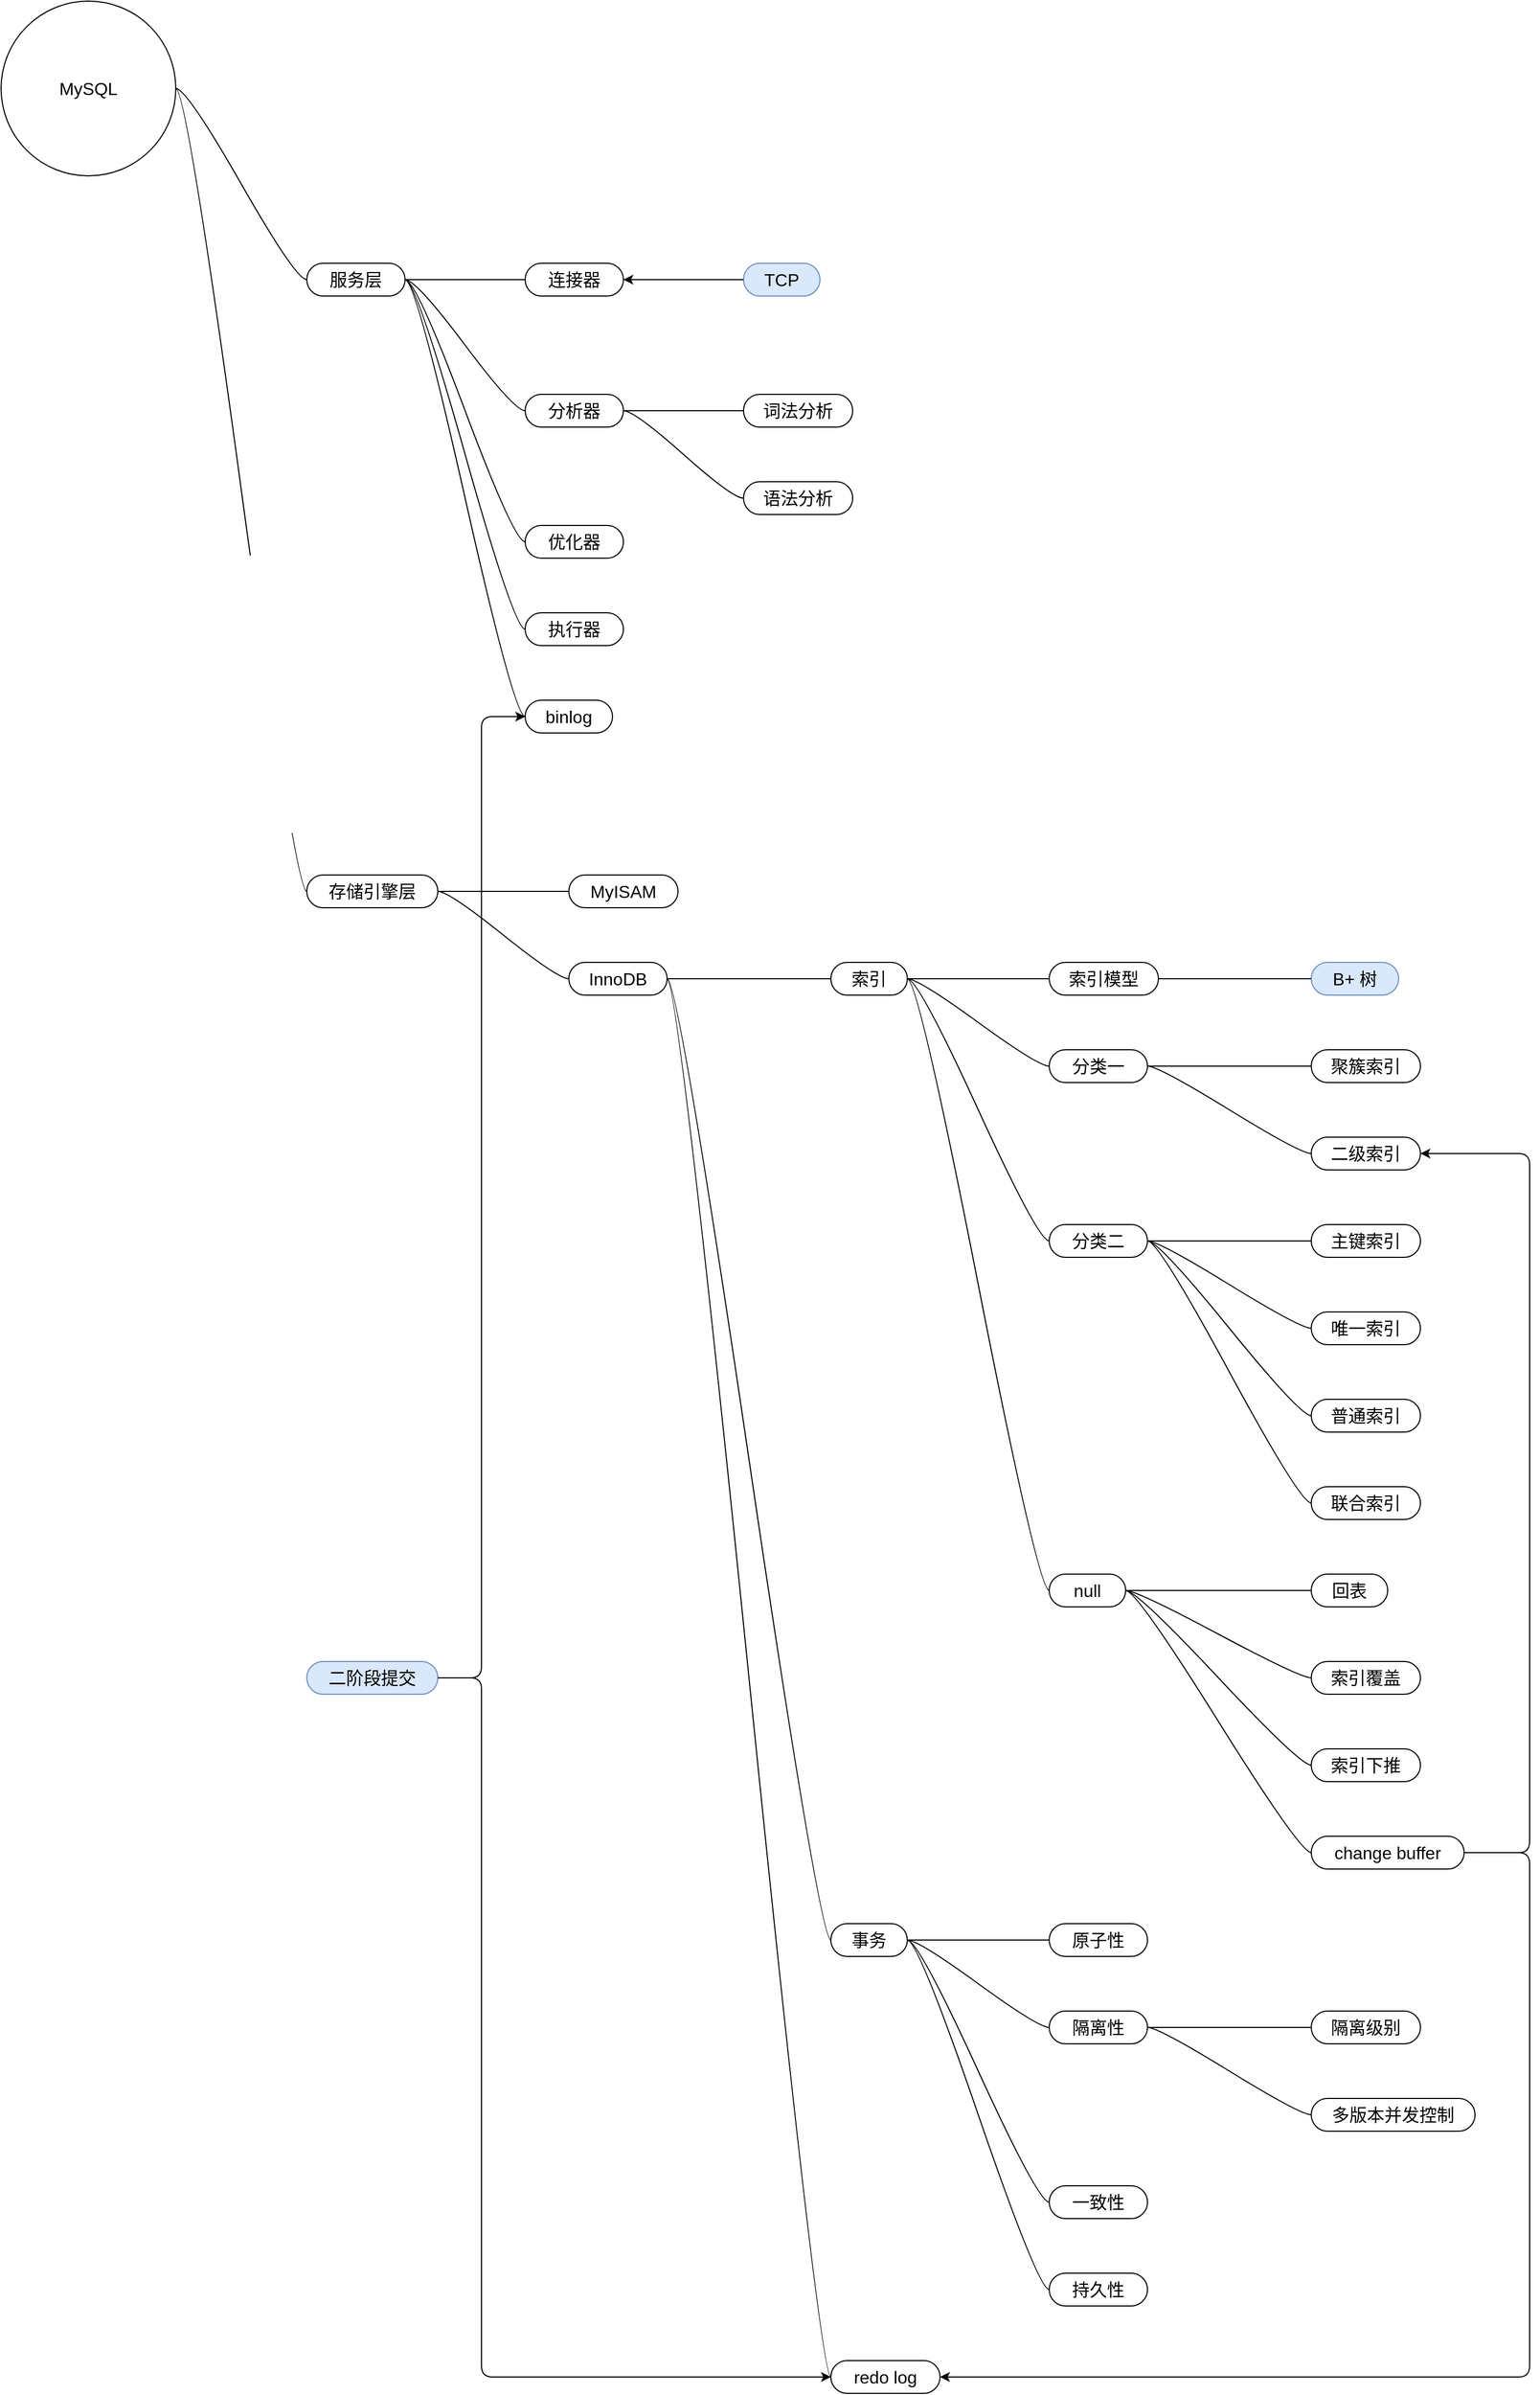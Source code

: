 <mxfile version="17.4.2" type="device"><diagram id="LXZLfDzFbttrQYP3kFu3" name="第 1 页"><mxGraphModel dx="1978" dy="1533" grid="1" gridSize="10" guides="1" tooltips="1" connect="1" arrows="0" fold="1" page="1" pageScale="1" pageWidth="827" pageHeight="1169" math="0" shadow="0"><root><mxCell id="0"/><mxCell id="1" parent="0"/><mxCell id="SudLiUgOyKWUjd6wZjEN-1" value="MySQL" style="ellipse;whiteSpace=wrap;html=1;align=center;newEdgeStyle={&quot;edgeStyle&quot;:&quot;entityRelationEdgeStyle&quot;,&quot;startArrow&quot;:&quot;none&quot;,&quot;endArrow&quot;:&quot;none&quot;,&quot;segment&quot;:10,&quot;curved&quot;:1};treeFolding=1;treeMoving=1;fontSize=16;" parent="1" vertex="1"><mxGeometry width="160" height="160" as="geometry"/></mxCell><mxCell id="SudLiUgOyKWUjd6wZjEN-4" value="服务层" style="whiteSpace=wrap;html=1;rounded=1;arcSize=50;align=center;verticalAlign=middle;strokeWidth=1;autosize=1;spacing=4;treeFolding=1;treeMoving=1;newEdgeStyle={&quot;edgeStyle&quot;:&quot;entityRelationEdgeStyle&quot;,&quot;startArrow&quot;:&quot;none&quot;,&quot;endArrow&quot;:&quot;none&quot;,&quot;segment&quot;:10,&quot;curved&quot;:1};fontSize=16;" parent="1" vertex="1"><mxGeometry x="280" y="240" width="90" height="30" as="geometry"/></mxCell><mxCell id="SudLiUgOyKWUjd6wZjEN-5" value="" style="edgeStyle=entityRelationEdgeStyle;startArrow=none;endArrow=none;segment=10;curved=1;rounded=0;fontSize=16;" parent="1" source="SudLiUgOyKWUjd6wZjEN-1" target="SudLiUgOyKWUjd6wZjEN-4" edge="1"><mxGeometry relative="1" as="geometry"><mxPoint x="190" y="-30" as="sourcePoint"/></mxGeometry></mxCell><mxCell id="SudLiUgOyKWUjd6wZjEN-7" value="存储引擎层" style="whiteSpace=wrap;html=1;rounded=1;arcSize=50;align=center;verticalAlign=middle;strokeWidth=1;autosize=1;spacing=4;treeFolding=1;treeMoving=1;newEdgeStyle={&quot;edgeStyle&quot;:&quot;entityRelationEdgeStyle&quot;,&quot;startArrow&quot;:&quot;none&quot;,&quot;endArrow&quot;:&quot;none&quot;,&quot;segment&quot;:10,&quot;curved&quot;:1};fontSize=16;" parent="1" vertex="1"><mxGeometry x="280" y="800" width="120" height="30" as="geometry"/></mxCell><mxCell id="SudLiUgOyKWUjd6wZjEN-8" value="" style="edgeStyle=entityRelationEdgeStyle;startArrow=none;endArrow=none;segment=10;curved=1;rounded=0;fontSize=16;" parent="1" source="SudLiUgOyKWUjd6wZjEN-1" target="SudLiUgOyKWUjd6wZjEN-7" edge="1"><mxGeometry relative="1" as="geometry"><mxPoint x="-50" y="80" as="sourcePoint"/></mxGeometry></mxCell><mxCell id="SudLiUgOyKWUjd6wZjEN-9" value="连接器" style="whiteSpace=wrap;html=1;rounded=1;arcSize=50;align=center;verticalAlign=middle;strokeWidth=1;autosize=1;spacing=4;treeFolding=1;treeMoving=1;newEdgeStyle={&quot;edgeStyle&quot;:&quot;entityRelationEdgeStyle&quot;,&quot;startArrow&quot;:&quot;none&quot;,&quot;endArrow&quot;:&quot;none&quot;,&quot;segment&quot;:10,&quot;curved&quot;:1};fontSize=16;" parent="1" vertex="1"><mxGeometry x="480" y="240" width="90" height="30" as="geometry"/></mxCell><mxCell id="SudLiUgOyKWUjd6wZjEN-10" value="" style="edgeStyle=entityRelationEdgeStyle;startArrow=none;endArrow=none;segment=10;curved=1;rounded=0;fontSize=16;" parent="1" source="SudLiUgOyKWUjd6wZjEN-4" target="SudLiUgOyKWUjd6wZjEN-9" edge="1"><mxGeometry relative="1" as="geometry"><mxPoint x="425" y="410" as="sourcePoint"/></mxGeometry></mxCell><mxCell id="SudLiUgOyKWUjd6wZjEN-12" value="分析器" style="whiteSpace=wrap;html=1;rounded=1;arcSize=50;align=center;verticalAlign=middle;strokeWidth=1;autosize=1;spacing=4;treeFolding=1;treeMoving=1;newEdgeStyle={&quot;edgeStyle&quot;:&quot;entityRelationEdgeStyle&quot;,&quot;startArrow&quot;:&quot;none&quot;,&quot;endArrow&quot;:&quot;none&quot;,&quot;segment&quot;:10,&quot;curved&quot;:1};fontSize=16;" parent="1" vertex="1"><mxGeometry x="480" y="360" width="90" height="30" as="geometry"/></mxCell><mxCell id="SudLiUgOyKWUjd6wZjEN-13" value="" style="edgeStyle=entityRelationEdgeStyle;startArrow=none;endArrow=none;segment=10;curved=1;rounded=0;fontSize=16;" parent="1" source="SudLiUgOyKWUjd6wZjEN-4" target="SudLiUgOyKWUjd6wZjEN-12" edge="1"><mxGeometry relative="1" as="geometry"><mxPoint x="425" y="502" as="sourcePoint"/></mxGeometry></mxCell><mxCell id="SudLiUgOyKWUjd6wZjEN-14" value="优化器" style="whiteSpace=wrap;html=1;rounded=1;arcSize=50;align=center;verticalAlign=middle;strokeWidth=1;autosize=1;spacing=4;treeFolding=1;treeMoving=1;newEdgeStyle={&quot;edgeStyle&quot;:&quot;entityRelationEdgeStyle&quot;,&quot;startArrow&quot;:&quot;none&quot;,&quot;endArrow&quot;:&quot;none&quot;,&quot;segment&quot;:10,&quot;curved&quot;:1};fontSize=16;" parent="1" vertex="1"><mxGeometry x="480" y="480" width="90" height="30" as="geometry"/></mxCell><mxCell id="SudLiUgOyKWUjd6wZjEN-15" value="" style="edgeStyle=entityRelationEdgeStyle;startArrow=none;endArrow=none;segment=10;curved=1;rounded=0;fontSize=16;" parent="1" source="SudLiUgOyKWUjd6wZjEN-4" target="SudLiUgOyKWUjd6wZjEN-14" edge="1"><mxGeometry relative="1" as="geometry"><mxPoint x="385" y="600" as="sourcePoint"/></mxGeometry></mxCell><mxCell id="SudLiUgOyKWUjd6wZjEN-16" value="执行器" style="whiteSpace=wrap;html=1;rounded=1;arcSize=50;align=center;verticalAlign=middle;strokeWidth=1;autosize=1;spacing=4;treeFolding=1;treeMoving=1;newEdgeStyle={&quot;edgeStyle&quot;:&quot;entityRelationEdgeStyle&quot;,&quot;startArrow&quot;:&quot;none&quot;,&quot;endArrow&quot;:&quot;none&quot;,&quot;segment&quot;:10,&quot;curved&quot;:1};fontSize=16;" parent="1" vertex="1"><mxGeometry x="480" y="560" width="90" height="30" as="geometry"/></mxCell><mxCell id="SudLiUgOyKWUjd6wZjEN-17" value="" style="edgeStyle=entityRelationEdgeStyle;startArrow=none;endArrow=none;segment=10;curved=1;rounded=0;fontSize=16;" parent="1" source="SudLiUgOyKWUjd6wZjEN-4" target="SudLiUgOyKWUjd6wZjEN-16" edge="1"><mxGeometry relative="1" as="geometry"><mxPoint x="385" y="690" as="sourcePoint"/></mxGeometry></mxCell><mxCell id="SudLiUgOyKWUjd6wZjEN-20" value="InnoDB" style="whiteSpace=wrap;html=1;rounded=1;arcSize=50;align=center;verticalAlign=middle;strokeWidth=1;autosize=1;spacing=4;treeFolding=1;treeMoving=1;newEdgeStyle={&quot;edgeStyle&quot;:&quot;entityRelationEdgeStyle&quot;,&quot;startArrow&quot;:&quot;none&quot;,&quot;endArrow&quot;:&quot;none&quot;,&quot;segment&quot;:10,&quot;curved&quot;:1};fontSize=16;" parent="1" vertex="1"><mxGeometry x="520" y="880" width="90" height="30" as="geometry"/></mxCell><mxCell id="SudLiUgOyKWUjd6wZjEN-21" value="" style="edgeStyle=entityRelationEdgeStyle;startArrow=none;endArrow=none;segment=10;curved=1;rounded=0;fontSize=16;" parent="1" source="SudLiUgOyKWUjd6wZjEN-7" target="SudLiUgOyKWUjd6wZjEN-20" edge="1"><mxGeometry relative="1" as="geometry"><mxPoint x="-1650" y="1050" as="sourcePoint"/></mxGeometry></mxCell><mxCell id="SudLiUgOyKWUjd6wZjEN-22" value="binlog" style="whiteSpace=wrap;html=1;rounded=1;arcSize=50;align=center;verticalAlign=middle;strokeWidth=1;autosize=1;spacing=4;treeFolding=1;treeMoving=1;newEdgeStyle={&quot;edgeStyle&quot;:&quot;entityRelationEdgeStyle&quot;,&quot;startArrow&quot;:&quot;none&quot;,&quot;endArrow&quot;:&quot;none&quot;,&quot;segment&quot;:10,&quot;curved&quot;:1};fontSize=16;" parent="1" vertex="1"><mxGeometry x="480" y="640" width="80" height="30" as="geometry"/></mxCell><mxCell id="SudLiUgOyKWUjd6wZjEN-23" value="" style="edgeStyle=entityRelationEdgeStyle;startArrow=none;endArrow=none;segment=10;curved=1;rounded=0;fontSize=16;" parent="1" source="SudLiUgOyKWUjd6wZjEN-4" target="SudLiUgOyKWUjd6wZjEN-22" edge="1"><mxGeometry relative="1" as="geometry"><mxPoint x="420" y="840" as="sourcePoint"/></mxGeometry></mxCell><mxCell id="SudLiUgOyKWUjd6wZjEN-24" value="redo log" style="whiteSpace=wrap;html=1;rounded=1;arcSize=50;align=center;verticalAlign=middle;strokeWidth=1;autosize=1;spacing=4;treeFolding=1;treeMoving=1;newEdgeStyle={&quot;edgeStyle&quot;:&quot;entityRelationEdgeStyle&quot;,&quot;startArrow&quot;:&quot;none&quot;,&quot;endArrow&quot;:&quot;none&quot;,&quot;segment&quot;:10,&quot;curved&quot;:1};fontSize=16;" parent="1" vertex="1"><mxGeometry x="760" y="2160" width="100" height="30" as="geometry"/></mxCell><mxCell id="SudLiUgOyKWUjd6wZjEN-25" value="" style="startArrow=none;endArrow=none;segment=10;fontSize=16;edgeStyle=entityRelationEdgeStyle;curved=1;" parent="1" source="SudLiUgOyKWUjd6wZjEN-20" target="SudLiUgOyKWUjd6wZjEN-24" edge="1"><mxGeometry relative="1" as="geometry"><mxPoint x="1380" y="1420" as="sourcePoint"/></mxGeometry></mxCell><mxCell id="SudLiUgOyKWUjd6wZjEN-26" value="二阶段提交" style="whiteSpace=wrap;html=1;rounded=1;arcSize=50;align=center;verticalAlign=middle;strokeWidth=1;autosize=1;spacing=4;treeFolding=1;treeMoving=1;newEdgeStyle={&quot;edgeStyle&quot;:&quot;entityRelationEdgeStyle&quot;,&quot;startArrow&quot;:&quot;none&quot;,&quot;endArrow&quot;:&quot;none&quot;,&quot;segment&quot;:10,&quot;curved&quot;:1};fontSize=16;fillColor=#dae8fc;strokeColor=#6c8ebf;" parent="1" vertex="1"><mxGeometry x="280" y="1520" width="120" height="30" as="geometry"/></mxCell><mxCell id="SudLiUgOyKWUjd6wZjEN-28" value="" style="endArrow=classic;startArrow=none;html=1;fontSize=16;edgeStyle=elbowEdgeStyle;startFill=0;" parent="1" source="SudLiUgOyKWUjd6wZjEN-26" target="SudLiUgOyKWUjd6wZjEN-24" edge="1"><mxGeometry width="50" height="50" relative="1" as="geometry"><mxPoint x="1430" y="2730" as="sourcePoint"/><mxPoint x="1480" y="2680" as="targetPoint"/><Array as="points"><mxPoint x="440" y="1810"/></Array></mxGeometry></mxCell><mxCell id="SudLiUgOyKWUjd6wZjEN-29" value="" style="endArrow=classic;startArrow=none;html=1;fontSize=16;edgeStyle=elbowEdgeStyle;startFill=0;" parent="1" source="SudLiUgOyKWUjd6wZjEN-26" target="SudLiUgOyKWUjd6wZjEN-22" edge="1"><mxGeometry width="50" height="50" relative="1" as="geometry"><mxPoint x="-110" y="500" as="sourcePoint"/><mxPoint x="-60" y="450" as="targetPoint"/><Array as="points"><mxPoint x="440" y="1070"/></Array></mxGeometry></mxCell><mxCell id="SudLiUgOyKWUjd6wZjEN-32" value="MyISAM" style="whiteSpace=wrap;html=1;rounded=1;arcSize=50;align=center;verticalAlign=middle;strokeWidth=1;autosize=1;spacing=4;treeFolding=1;treeMoving=1;newEdgeStyle={&quot;edgeStyle&quot;:&quot;entityRelationEdgeStyle&quot;,&quot;startArrow&quot;:&quot;none&quot;,&quot;endArrow&quot;:&quot;none&quot;,&quot;segment&quot;:10,&quot;curved&quot;:1};fontSize=16;" parent="1" vertex="1"><mxGeometry x="520" y="800" width="100" height="30" as="geometry"/></mxCell><mxCell id="SudLiUgOyKWUjd6wZjEN-33" value="" style="edgeStyle=entityRelationEdgeStyle;startArrow=none;endArrow=none;segment=10;curved=1;rounded=0;fontSize=16;" parent="1" source="SudLiUgOyKWUjd6wZjEN-7" target="SudLiUgOyKWUjd6wZjEN-32" edge="1"><mxGeometry relative="1" as="geometry"><mxPoint x="-1680" y="880" as="sourcePoint"/></mxGeometry></mxCell><mxCell id="SudLiUgOyKWUjd6wZjEN-34" value="事务" style="whiteSpace=wrap;html=1;rounded=1;arcSize=50;align=center;verticalAlign=middle;strokeWidth=1;autosize=1;spacing=4;treeFolding=1;treeMoving=1;newEdgeStyle={&quot;edgeStyle&quot;:&quot;entityRelationEdgeStyle&quot;,&quot;startArrow&quot;:&quot;none&quot;,&quot;endArrow&quot;:&quot;none&quot;,&quot;segment&quot;:10,&quot;curved&quot;:1};fontSize=16;" parent="1" vertex="1"><mxGeometry x="760" y="1760" width="70" height="30" as="geometry"/></mxCell><mxCell id="SudLiUgOyKWUjd6wZjEN-35" value="" style="startArrow=none;endArrow=none;segment=10;fontSize=16;edgeStyle=entityRelationEdgeStyle;curved=1;" parent="1" source="SudLiUgOyKWUjd6wZjEN-20" target="SudLiUgOyKWUjd6wZjEN-34" edge="1"><mxGeometry relative="1" as="geometry"><mxPoint x="1050" y="943" as="sourcePoint"/></mxGeometry></mxCell><mxCell id="o5_mMbNsUJs5Zx8jXTR9-1" value="原子性" style="whiteSpace=wrap;html=1;rounded=1;arcSize=50;align=center;verticalAlign=middle;strokeWidth=1;autosize=1;spacing=4;treeFolding=1;treeMoving=1;newEdgeStyle={&quot;edgeStyle&quot;:&quot;entityRelationEdgeStyle&quot;,&quot;startArrow&quot;:&quot;none&quot;,&quot;endArrow&quot;:&quot;none&quot;,&quot;segment&quot;:10,&quot;curved&quot;:1};fontSize=16;" parent="1" vertex="1"><mxGeometry x="960" y="1760" width="90" height="30" as="geometry"/></mxCell><mxCell id="o5_mMbNsUJs5Zx8jXTR9-2" value="" style="edgeStyle=entityRelationEdgeStyle;startArrow=none;endArrow=none;segment=10;curved=1;rounded=0;fontSize=16;" parent="1" source="SudLiUgOyKWUjd6wZjEN-34" target="o5_mMbNsUJs5Zx8jXTR9-1" edge="1"><mxGeometry relative="1" as="geometry"><mxPoint x="675" y="2010" as="sourcePoint"/></mxGeometry></mxCell><mxCell id="o5_mMbNsUJs5Zx8jXTR9-3" value="隔离性" style="whiteSpace=wrap;html=1;rounded=1;arcSize=50;align=center;verticalAlign=middle;strokeWidth=1;autosize=1;spacing=4;treeFolding=1;treeMoving=1;newEdgeStyle={&quot;edgeStyle&quot;:&quot;entityRelationEdgeStyle&quot;,&quot;startArrow&quot;:&quot;none&quot;,&quot;endArrow&quot;:&quot;none&quot;,&quot;segment&quot;:10,&quot;curved&quot;:1};fontSize=16;" parent="1" vertex="1"><mxGeometry x="960" y="1840" width="90" height="30" as="geometry"/></mxCell><mxCell id="o5_mMbNsUJs5Zx8jXTR9-4" value="" style="edgeStyle=entityRelationEdgeStyle;startArrow=none;endArrow=none;segment=10;curved=1;rounded=0;fontSize=16;" parent="1" source="SudLiUgOyKWUjd6wZjEN-34" target="o5_mMbNsUJs5Zx8jXTR9-3" edge="1"><mxGeometry relative="1" as="geometry"><mxPoint x="595" y="1810" as="sourcePoint"/></mxGeometry></mxCell><mxCell id="o5_mMbNsUJs5Zx8jXTR9-5" value="一致性" style="whiteSpace=wrap;html=1;rounded=1;arcSize=50;align=center;verticalAlign=middle;strokeWidth=1;autosize=1;spacing=4;treeFolding=1;treeMoving=1;newEdgeStyle={&quot;edgeStyle&quot;:&quot;entityRelationEdgeStyle&quot;,&quot;startArrow&quot;:&quot;none&quot;,&quot;endArrow&quot;:&quot;none&quot;,&quot;segment&quot;:10,&quot;curved&quot;:1};fontSize=16;" parent="1" vertex="1"><mxGeometry x="960" y="2000" width="90" height="30" as="geometry"/></mxCell><mxCell id="o5_mMbNsUJs5Zx8jXTR9-6" value="" style="edgeStyle=entityRelationEdgeStyle;startArrow=none;endArrow=none;segment=10;curved=1;rounded=0;fontSize=16;" parent="1" source="SudLiUgOyKWUjd6wZjEN-34" target="o5_mMbNsUJs5Zx8jXTR9-5" edge="1"><mxGeometry relative="1" as="geometry"><mxPoint x="415" y="1960" as="sourcePoint"/></mxGeometry></mxCell><mxCell id="o5_mMbNsUJs5Zx8jXTR9-7" value="持久性" style="whiteSpace=wrap;html=1;rounded=1;arcSize=50;align=center;verticalAlign=middle;strokeWidth=1;autosize=1;spacing=4;treeFolding=1;treeMoving=1;newEdgeStyle={&quot;edgeStyle&quot;:&quot;entityRelationEdgeStyle&quot;,&quot;startArrow&quot;:&quot;none&quot;,&quot;endArrow&quot;:&quot;none&quot;,&quot;segment&quot;:10,&quot;curved&quot;:1};fontSize=16;" parent="1" vertex="1"><mxGeometry x="960" y="2080" width="90" height="30" as="geometry"/></mxCell><mxCell id="o5_mMbNsUJs5Zx8jXTR9-8" value="" style="edgeStyle=entityRelationEdgeStyle;startArrow=none;endArrow=none;segment=10;curved=1;rounded=0;fontSize=16;" parent="1" source="SudLiUgOyKWUjd6wZjEN-34" target="o5_mMbNsUJs5Zx8jXTR9-7" edge="1"><mxGeometry relative="1" as="geometry"><mxPoint x="415" y="1820" as="sourcePoint"/></mxGeometry></mxCell><mxCell id="o5_mMbNsUJs5Zx8jXTR9-9" value="隔离级别" style="whiteSpace=wrap;html=1;rounded=1;arcSize=50;align=center;verticalAlign=middle;strokeWidth=1;autosize=1;spacing=4;treeFolding=1;treeMoving=1;newEdgeStyle={&quot;edgeStyle&quot;:&quot;entityRelationEdgeStyle&quot;,&quot;startArrow&quot;:&quot;none&quot;,&quot;endArrow&quot;:&quot;none&quot;,&quot;segment&quot;:10,&quot;curved&quot;:1};fontSize=16;" parent="1" vertex="1"><mxGeometry x="1200" y="1840" width="100" height="30" as="geometry"/></mxCell><mxCell id="o5_mMbNsUJs5Zx8jXTR9-10" value="" style="edgeStyle=entityRelationEdgeStyle;startArrow=none;endArrow=none;segment=10;curved=1;rounded=0;fontSize=16;" parent="1" source="o5_mMbNsUJs5Zx8jXTR9-3" target="o5_mMbNsUJs5Zx8jXTR9-9" edge="1"><mxGeometry relative="1" as="geometry"><mxPoint x="1975" y="1840" as="sourcePoint"/></mxGeometry></mxCell><mxCell id="o5_mMbNsUJs5Zx8jXTR9-11" value="多版本并发控制" style="whiteSpace=wrap;html=1;rounded=1;arcSize=50;align=center;verticalAlign=middle;strokeWidth=1;autosize=1;spacing=4;treeFolding=1;treeMoving=1;newEdgeStyle={&quot;edgeStyle&quot;:&quot;entityRelationEdgeStyle&quot;,&quot;startArrow&quot;:&quot;none&quot;,&quot;endArrow&quot;:&quot;none&quot;,&quot;segment&quot;:10,&quot;curved&quot;:1};fontSize=16;" parent="1" vertex="1"><mxGeometry x="1200" y="1920" width="150" height="30" as="geometry"/></mxCell><mxCell id="o5_mMbNsUJs5Zx8jXTR9-12" value="" style="edgeStyle=entityRelationEdgeStyle;startArrow=none;endArrow=none;segment=10;curved=1;rounded=0;fontSize=16;" parent="1" source="o5_mMbNsUJs5Zx8jXTR9-3" target="o5_mMbNsUJs5Zx8jXTR9-11" edge="1"><mxGeometry relative="1" as="geometry"><mxPoint x="1965" y="1930" as="sourcePoint"/></mxGeometry></mxCell><mxCell id="o5_mMbNsUJs5Zx8jXTR9-16" value="索引" style="whiteSpace=wrap;html=1;rounded=1;arcSize=50;align=center;verticalAlign=middle;strokeWidth=1;autosize=1;spacing=4;treeFolding=1;treeMoving=1;newEdgeStyle={&quot;edgeStyle&quot;:&quot;entityRelationEdgeStyle&quot;,&quot;startArrow&quot;:&quot;none&quot;,&quot;endArrow&quot;:&quot;none&quot;,&quot;segment&quot;:10,&quot;curved&quot;:1};fontSize=16;" parent="1" vertex="1"><mxGeometry x="760" y="880" width="70" height="30" as="geometry"/></mxCell><mxCell id="o5_mMbNsUJs5Zx8jXTR9-17" value="" style="edgeStyle=entityRelationEdgeStyle;startArrow=none;endArrow=none;segment=10;curved=1;rounded=0;fontSize=16;" parent="1" source="SudLiUgOyKWUjd6wZjEN-20" target="o5_mMbNsUJs5Zx8jXTR9-16" edge="1"><mxGeometry relative="1" as="geometry"><mxPoint x="1590" y="910" as="sourcePoint"/></mxGeometry></mxCell><mxCell id="o5_mMbNsUJs5Zx8jXTR9-18" value="聚簇索引" style="whiteSpace=wrap;html=1;rounded=1;arcSize=50;align=center;verticalAlign=middle;strokeWidth=1;autosize=1;spacing=4;treeFolding=1;treeMoving=1;newEdgeStyle={&quot;edgeStyle&quot;:&quot;entityRelationEdgeStyle&quot;,&quot;startArrow&quot;:&quot;none&quot;,&quot;endArrow&quot;:&quot;none&quot;,&quot;segment&quot;:10,&quot;curved&quot;:1};fontSize=16;" parent="1" vertex="1"><mxGeometry x="1200" y="960" width="100" height="30" as="geometry"/></mxCell><mxCell id="o5_mMbNsUJs5Zx8jXTR9-19" value="" style="edgeStyle=entityRelationEdgeStyle;startArrow=none;endArrow=none;segment=10;curved=1;rounded=0;fontSize=16;" parent="1" source="o5_mMbNsUJs5Zx8jXTR9-26" target="o5_mMbNsUJs5Zx8jXTR9-18" edge="1"><mxGeometry relative="1" as="geometry"><mxPoint x="1949" y="1072" as="sourcePoint"/></mxGeometry></mxCell><mxCell id="o5_mMbNsUJs5Zx8jXTR9-21" value="" style="edgeStyle=entityRelationEdgeStyle;startArrow=none;endArrow=none;segment=10;curved=1;rounded=0;fontSize=16;" parent="1" source="o5_mMbNsUJs5Zx8jXTR9-26" target="o5_mMbNsUJs5Zx8jXTR9-20" edge="1"><mxGeometry relative="1" as="geometry"><mxPoint x="1969" y="1162" as="sourcePoint"/></mxGeometry></mxCell><mxCell id="o5_mMbNsUJs5Zx8jXTR9-22" value="联合索引" style="whiteSpace=wrap;html=1;rounded=1;arcSize=50;align=center;verticalAlign=middle;strokeWidth=1;autosize=1;spacing=4;treeFolding=1;treeMoving=1;newEdgeStyle={&quot;edgeStyle&quot;:&quot;entityRelationEdgeStyle&quot;,&quot;startArrow&quot;:&quot;none&quot;,&quot;endArrow&quot;:&quot;none&quot;,&quot;segment&quot;:10,&quot;curved&quot;:1};fontSize=16;" parent="1" vertex="1"><mxGeometry x="1200" y="1360" width="100" height="30" as="geometry"/></mxCell><mxCell id="o5_mMbNsUJs5Zx8jXTR9-23" value="" style="edgeStyle=entityRelationEdgeStyle;startArrow=none;endArrow=none;segment=10;curved=1;rounded=0;fontSize=16;" parent="1" source="o5_mMbNsUJs5Zx8jXTR9-28" target="o5_mMbNsUJs5Zx8jXTR9-22" edge="1"><mxGeometry relative="1" as="geometry"><mxPoint x="2073" y="1142" as="sourcePoint"/></mxGeometry></mxCell><mxCell id="o5_mMbNsUJs5Zx8jXTR9-24" value="B+ 树" style="whiteSpace=wrap;html=1;rounded=1;arcSize=50;align=center;verticalAlign=middle;strokeWidth=1;autosize=1;spacing=4;treeFolding=1;treeMoving=1;newEdgeStyle={&quot;edgeStyle&quot;:&quot;entityRelationEdgeStyle&quot;,&quot;startArrow&quot;:&quot;none&quot;,&quot;endArrow&quot;:&quot;none&quot;,&quot;segment&quot;:10,&quot;curved&quot;:1};fontSize=16;fillColor=#dae8fc;strokeColor=#6c8ebf;" parent="1" vertex="1"><mxGeometry x="1200" y="880" width="80" height="30" as="geometry"/></mxCell><mxCell id="o5_mMbNsUJs5Zx8jXTR9-25" value="" style="edgeStyle=entityRelationEdgeStyle;startArrow=none;endArrow=none;segment=10;curved=1;rounded=0;fontSize=16;" parent="1" source="7SV4RgTtXbRfUfXOYBVW-13" target="o5_mMbNsUJs5Zx8jXTR9-24" edge="1"><mxGeometry relative="1" as="geometry"><mxPoint x="2709" y="1222" as="sourcePoint"/></mxGeometry></mxCell><mxCell id="o5_mMbNsUJs5Zx8jXTR9-26" value="分类一" style="whiteSpace=wrap;html=1;rounded=1;arcSize=50;align=center;verticalAlign=middle;strokeWidth=1;autosize=1;spacing=4;treeFolding=1;treeMoving=1;newEdgeStyle={&quot;edgeStyle&quot;:&quot;entityRelationEdgeStyle&quot;,&quot;startArrow&quot;:&quot;none&quot;,&quot;endArrow&quot;:&quot;none&quot;,&quot;segment&quot;:10,&quot;curved&quot;:1};fontSize=16;" parent="1" vertex="1"><mxGeometry x="960" y="960" width="90" height="30" as="geometry"/></mxCell><mxCell id="o5_mMbNsUJs5Zx8jXTR9-27" value="" style="edgeStyle=entityRelationEdgeStyle;startArrow=none;endArrow=none;segment=10;curved=1;rounded=0;fontSize=16;" parent="1" source="o5_mMbNsUJs5Zx8jXTR9-16" target="o5_mMbNsUJs5Zx8jXTR9-26" edge="1"><mxGeometry relative="1" as="geometry"><mxPoint x="795" y="990" as="sourcePoint"/></mxGeometry></mxCell><mxCell id="o5_mMbNsUJs5Zx8jXTR9-28" value="分类二" style="whiteSpace=wrap;html=1;rounded=1;arcSize=50;align=center;verticalAlign=middle;strokeWidth=1;autosize=1;spacing=4;treeFolding=1;treeMoving=1;newEdgeStyle={&quot;edgeStyle&quot;:&quot;entityRelationEdgeStyle&quot;,&quot;startArrow&quot;:&quot;none&quot;,&quot;endArrow&quot;:&quot;none&quot;,&quot;segment&quot;:10,&quot;curved&quot;:1};fontSize=16;" parent="1" vertex="1"><mxGeometry x="960" y="1120" width="90" height="30" as="geometry"/></mxCell><mxCell id="o5_mMbNsUJs5Zx8jXTR9-30" value="主键索引" style="whiteSpace=wrap;html=1;rounded=1;arcSize=50;align=center;verticalAlign=middle;strokeWidth=1;autosize=1;spacing=4;treeFolding=1;treeMoving=1;newEdgeStyle={&quot;edgeStyle&quot;:&quot;entityRelationEdgeStyle&quot;,&quot;startArrow&quot;:&quot;none&quot;,&quot;endArrow&quot;:&quot;none&quot;,&quot;segment&quot;:10,&quot;curved&quot;:1};fontSize=16;" parent="1" vertex="1"><mxGeometry x="1200" y="1120" width="100" height="30" as="geometry"/></mxCell><mxCell id="o5_mMbNsUJs5Zx8jXTR9-31" value="" style="edgeStyle=entityRelationEdgeStyle;startArrow=none;endArrow=none;segment=10;curved=1;rounded=0;fontSize=16;" parent="1" source="o5_mMbNsUJs5Zx8jXTR9-28" target="o5_mMbNsUJs5Zx8jXTR9-30" edge="1"><mxGeometry relative="1" as="geometry"><mxPoint x="2403" y="1030" as="sourcePoint"/></mxGeometry></mxCell><mxCell id="o5_mMbNsUJs5Zx8jXTR9-32" value="唯一索引" style="whiteSpace=wrap;html=1;rounded=1;arcSize=50;align=center;verticalAlign=middle;strokeWidth=1;autosize=1;spacing=4;treeFolding=1;treeMoving=1;newEdgeStyle={&quot;edgeStyle&quot;:&quot;entityRelationEdgeStyle&quot;,&quot;startArrow&quot;:&quot;none&quot;,&quot;endArrow&quot;:&quot;none&quot;,&quot;segment&quot;:10,&quot;curved&quot;:1};fontSize=16;" parent="1" vertex="1"><mxGeometry x="1200" y="1200" width="100" height="30" as="geometry"/></mxCell><mxCell id="o5_mMbNsUJs5Zx8jXTR9-33" value="" style="edgeStyle=entityRelationEdgeStyle;startArrow=none;endArrow=none;segment=10;curved=1;rounded=0;fontSize=16;" parent="1" source="o5_mMbNsUJs5Zx8jXTR9-28" target="o5_mMbNsUJs5Zx8jXTR9-32" edge="1"><mxGeometry relative="1" as="geometry"><mxPoint x="2413" y="1060" as="sourcePoint"/></mxGeometry></mxCell><mxCell id="o5_mMbNsUJs5Zx8jXTR9-34" value="普通索引" style="whiteSpace=wrap;html=1;rounded=1;arcSize=50;align=center;verticalAlign=middle;strokeWidth=1;autosize=1;spacing=4;treeFolding=1;treeMoving=1;newEdgeStyle={&quot;edgeStyle&quot;:&quot;entityRelationEdgeStyle&quot;,&quot;startArrow&quot;:&quot;none&quot;,&quot;endArrow&quot;:&quot;none&quot;,&quot;segment&quot;:10,&quot;curved&quot;:1};fontSize=16;" parent="1" vertex="1"><mxGeometry x="1200" y="1280" width="100" height="30" as="geometry"/></mxCell><mxCell id="o5_mMbNsUJs5Zx8jXTR9-35" value="" style="edgeStyle=entityRelationEdgeStyle;startArrow=none;endArrow=none;segment=10;curved=1;rounded=0;fontSize=16;" parent="1" source="o5_mMbNsUJs5Zx8jXTR9-28" target="o5_mMbNsUJs5Zx8jXTR9-34" edge="1"><mxGeometry relative="1" as="geometry"><mxPoint x="2353" y="1180" as="sourcePoint"/></mxGeometry></mxCell><mxCell id="o5_mMbNsUJs5Zx8jXTR9-45" value="词法分析" style="whiteSpace=wrap;html=1;rounded=1;arcSize=50;align=center;verticalAlign=middle;strokeWidth=1;autosize=1;spacing=4;treeFolding=1;treeMoving=1;newEdgeStyle={&quot;edgeStyle&quot;:&quot;entityRelationEdgeStyle&quot;,&quot;startArrow&quot;:&quot;none&quot;,&quot;endArrow&quot;:&quot;none&quot;,&quot;segment&quot;:10,&quot;curved&quot;:1};fontSize=16;" parent="1" vertex="1"><mxGeometry x="680" y="360" width="100" height="30" as="geometry"/></mxCell><mxCell id="o5_mMbNsUJs5Zx8jXTR9-46" value="" style="edgeStyle=entityRelationEdgeStyle;startArrow=none;endArrow=none;segment=10;curved=1;rounded=0;fontSize=16;" parent="1" source="SudLiUgOyKWUjd6wZjEN-12" target="o5_mMbNsUJs5Zx8jXTR9-45" edge="1"><mxGeometry relative="1" as="geometry"><mxPoint x="530" y="360" as="sourcePoint"/></mxGeometry></mxCell><mxCell id="o5_mMbNsUJs5Zx8jXTR9-47" value="语法分析" style="whiteSpace=wrap;html=1;rounded=1;arcSize=50;align=center;verticalAlign=middle;strokeWidth=1;autosize=1;spacing=4;treeFolding=1;treeMoving=1;newEdgeStyle={&quot;edgeStyle&quot;:&quot;entityRelationEdgeStyle&quot;,&quot;startArrow&quot;:&quot;none&quot;,&quot;endArrow&quot;:&quot;none&quot;,&quot;segment&quot;:10,&quot;curved&quot;:1};fontSize=16;" parent="1" vertex="1"><mxGeometry x="680" y="440" width="100" height="30" as="geometry"/></mxCell><mxCell id="o5_mMbNsUJs5Zx8jXTR9-48" value="" style="edgeStyle=entityRelationEdgeStyle;startArrow=none;endArrow=none;segment=10;curved=1;rounded=0;fontSize=16;" parent="1" source="SudLiUgOyKWUjd6wZjEN-12" target="o5_mMbNsUJs5Zx8jXTR9-47" edge="1"><mxGeometry relative="1" as="geometry"><mxPoint x="540" y="450" as="sourcePoint"/></mxGeometry></mxCell><mxCell id="o5_mMbNsUJs5Zx8jXTR9-50" value="TCP" style="whiteSpace=wrap;html=1;rounded=1;arcSize=50;align=center;verticalAlign=middle;strokeWidth=1;autosize=1;spacing=4;treeFolding=1;treeMoving=1;newEdgeStyle={&quot;edgeStyle&quot;:&quot;entityRelationEdgeStyle&quot;,&quot;startArrow&quot;:&quot;none&quot;,&quot;endArrow&quot;:&quot;none&quot;,&quot;segment&quot;:10,&quot;curved&quot;:1};fontSize=16;fillColor=#dae8fc;strokeColor=#6c8ebf;" parent="1" vertex="1"><mxGeometry x="680" y="240" width="70" height="30" as="geometry"/></mxCell><mxCell id="2H-uH8bbvfIEPFQymBe3-1" value="change buffer" style="whiteSpace=wrap;html=1;rounded=1;arcSize=50;align=center;verticalAlign=middle;strokeWidth=1;autosize=1;spacing=4;treeFolding=1;treeMoving=1;newEdgeStyle={&quot;edgeStyle&quot;:&quot;entityRelationEdgeStyle&quot;,&quot;startArrow&quot;:&quot;none&quot;,&quot;endArrow&quot;:&quot;none&quot;,&quot;segment&quot;:10,&quot;curved&quot;:1};fontSize=16;" parent="1" vertex="1"><mxGeometry x="1200" y="1680" width="140" height="30" as="geometry"/></mxCell><mxCell id="2H-uH8bbvfIEPFQymBe3-2" value="" style="edgeStyle=entityRelationEdgeStyle;startArrow=none;endArrow=none;segment=10;curved=1;rounded=0;fontSize=16;" parent="1" source="7SV4RgTtXbRfUfXOYBVW-11" target="2H-uH8bbvfIEPFQymBe3-1" edge="1"><mxGeometry relative="1" as="geometry"><mxPoint x="1790" y="940" as="sourcePoint"/></mxGeometry></mxCell><mxCell id="2H-uH8bbvfIEPFQymBe3-5" value="回表" style="whiteSpace=wrap;html=1;rounded=1;arcSize=50;align=center;verticalAlign=middle;strokeWidth=1;autosize=1;spacing=4;treeFolding=1;treeMoving=1;newEdgeStyle={&quot;edgeStyle&quot;:&quot;entityRelationEdgeStyle&quot;,&quot;startArrow&quot;:&quot;none&quot;,&quot;endArrow&quot;:&quot;none&quot;,&quot;segment&quot;:10,&quot;curved&quot;:1};fontSize=16;" parent="1" vertex="1"><mxGeometry x="1200" y="1440" width="70" height="30" as="geometry"/></mxCell><mxCell id="2H-uH8bbvfIEPFQymBe3-7" value="索引覆盖" style="whiteSpace=wrap;html=1;rounded=1;arcSize=50;align=center;verticalAlign=middle;strokeWidth=1;autosize=1;spacing=4;treeFolding=1;treeMoving=1;newEdgeStyle={&quot;edgeStyle&quot;:&quot;entityRelationEdgeStyle&quot;,&quot;startArrow&quot;:&quot;none&quot;,&quot;endArrow&quot;:&quot;none&quot;,&quot;segment&quot;:10,&quot;curved&quot;:1};fontSize=16;" parent="1" vertex="1"><mxGeometry x="1200" y="1520" width="100" height="30" as="geometry"/></mxCell><mxCell id="2H-uH8bbvfIEPFQymBe3-9" value="索引下推" style="whiteSpace=wrap;html=1;rounded=1;arcSize=50;align=center;verticalAlign=middle;strokeWidth=1;autosize=1;spacing=4;treeFolding=1;treeMoving=1;newEdgeStyle={&quot;edgeStyle&quot;:&quot;entityRelationEdgeStyle&quot;,&quot;startArrow&quot;:&quot;none&quot;,&quot;endArrow&quot;:&quot;none&quot;,&quot;segment&quot;:10,&quot;curved&quot;:1};fontSize=16;" parent="1" vertex="1"><mxGeometry x="1200" y="1600" width="100" height="30" as="geometry"/></mxCell><mxCell id="2H-uH8bbvfIEPFQymBe3-14" value="" style="edgeStyle=entityRelationEdgeStyle;startArrow=none;endArrow=none;segment=10;curved=1;rounded=0;fontSize=16;" parent="1" source="7SV4RgTtXbRfUfXOYBVW-11" target="2H-uH8bbvfIEPFQymBe3-7" edge="1"><mxGeometry relative="1" as="geometry"><mxPoint x="2082.5" y="1050" as="sourcePoint"/><mxPoint x="2790" y="615" as="targetPoint"/></mxGeometry></mxCell><mxCell id="2H-uH8bbvfIEPFQymBe3-15" value="" style="edgeStyle=entityRelationEdgeStyle;startArrow=none;endArrow=none;segment=10;curved=1;rounded=0;fontSize=16;" parent="1" source="7SV4RgTtXbRfUfXOYBVW-11" target="2H-uH8bbvfIEPFQymBe3-9" edge="1"><mxGeometry relative="1" as="geometry"><mxPoint x="2100" y="1035" as="sourcePoint"/><mxPoint x="2780" y="675" as="targetPoint"/></mxGeometry></mxCell><mxCell id="7SV4RgTtXbRfUfXOYBVW-3" value="" style="endArrow=classic;html=1;rounded=0;fontSize=16;" edge="1" parent="1" source="o5_mMbNsUJs5Zx8jXTR9-50" target="SudLiUgOyKWUjd6wZjEN-9"><mxGeometry width="50" height="50" relative="1" as="geometry"><mxPoint x="530.714" y="630.006" as="sourcePoint"/><mxPoint x="534.706" y="430" as="targetPoint"/></mxGeometry></mxCell><mxCell id="o5_mMbNsUJs5Zx8jXTR9-20" value="二级索引" style="whiteSpace=wrap;html=1;rounded=1;arcSize=50;align=center;verticalAlign=middle;strokeWidth=1;autosize=1;spacing=4;treeFolding=1;treeMoving=1;newEdgeStyle={&quot;edgeStyle&quot;:&quot;entityRelationEdgeStyle&quot;,&quot;startArrow&quot;:&quot;none&quot;,&quot;endArrow&quot;:&quot;none&quot;,&quot;segment&quot;:10,&quot;curved&quot;:1};fontSize=16;" parent="1" vertex="1"><mxGeometry x="1200" y="1040" width="100" height="30" as="geometry"/></mxCell><mxCell id="7SV4RgTtXbRfUfXOYBVW-10" value="" style="edgeStyle=entityRelationEdgeStyle;startArrow=none;endArrow=none;segment=10;curved=1;rounded=0;fontSize=16;" edge="1" parent="1" source="o5_mMbNsUJs5Zx8jXTR9-16" target="o5_mMbNsUJs5Zx8jXTR9-28"><mxGeometry relative="1" as="geometry"><mxPoint x="820.0" y="925" as="sourcePoint"/><mxPoint x="1050" y="1145" as="targetPoint"/></mxGeometry></mxCell><mxCell id="7SV4RgTtXbRfUfXOYBVW-11" value="null" style="whiteSpace=wrap;html=1;rounded=1;arcSize=50;align=center;verticalAlign=middle;strokeWidth=1;autosize=1;spacing=4;treeFolding=1;treeMoving=1;newEdgeStyle={&quot;edgeStyle&quot;:&quot;entityRelationEdgeStyle&quot;,&quot;startArrow&quot;:&quot;none&quot;,&quot;endArrow&quot;:&quot;none&quot;,&quot;segment&quot;:10,&quot;curved&quot;:1};fontSize=16;" vertex="1" parent="1"><mxGeometry x="960" y="1440" width="70" height="30" as="geometry"/></mxCell><mxCell id="7SV4RgTtXbRfUfXOYBVW-12" value="" style="edgeStyle=entityRelationEdgeStyle;startArrow=none;endArrow=none;segment=10;curved=1;rounded=0;" edge="1" target="7SV4RgTtXbRfUfXOYBVW-11" parent="1" source="o5_mMbNsUJs5Zx8jXTR9-16"><mxGeometry relative="1" as="geometry"><mxPoint x="960" y="1430" as="sourcePoint"/></mxGeometry></mxCell><mxCell id="7SV4RgTtXbRfUfXOYBVW-13" value="索引模型" style="whiteSpace=wrap;html=1;rounded=1;arcSize=50;align=center;verticalAlign=middle;strokeWidth=1;autosize=1;spacing=4;treeFolding=1;treeMoving=1;newEdgeStyle={&quot;edgeStyle&quot;:&quot;entityRelationEdgeStyle&quot;,&quot;startArrow&quot;:&quot;none&quot;,&quot;endArrow&quot;:&quot;none&quot;,&quot;segment&quot;:10,&quot;curved&quot;:1};fontSize=16;" vertex="1" parent="1"><mxGeometry x="960" y="880" width="100" height="30" as="geometry"/></mxCell><mxCell id="7SV4RgTtXbRfUfXOYBVW-14" value="" style="edgeStyle=entityRelationEdgeStyle;startArrow=none;endArrow=none;segment=10;curved=1;rounded=0;fontSize=16;" edge="1" parent="1" source="o5_mMbNsUJs5Zx8jXTR9-16" target="7SV4RgTtXbRfUfXOYBVW-13"><mxGeometry relative="1" as="geometry"><mxPoint x="1070" y="855" as="sourcePoint"/><mxPoint x="1210" y="905" as="targetPoint"/></mxGeometry></mxCell><mxCell id="7SV4RgTtXbRfUfXOYBVW-16" value="" style="edgeStyle=entityRelationEdgeStyle;startArrow=none;endArrow=none;segment=10;curved=1;rounded=0;fontSize=16;" edge="1" target="7SV4RgTtXbRfUfXOYBVW-11" parent="1" source="2H-uH8bbvfIEPFQymBe3-5"><mxGeometry relative="1" as="geometry"><mxPoint x="930" y="1660" as="sourcePoint"/><mxPoint x="1020" y="1695" as="targetPoint"/></mxGeometry></mxCell><mxCell id="7SV4RgTtXbRfUfXOYBVW-17" value="" style="endArrow=classic;html=1;fontSize=16;edgeStyle=elbowEdgeStyle;rounded=1;strokeColor=default;endSize=6;" edge="1" parent="1" source="2H-uH8bbvfIEPFQymBe3-1" target="SudLiUgOyKWUjd6wZjEN-24"><mxGeometry width="50" height="50" relative="1" as="geometry"><mxPoint x="1140" y="1810" as="sourcePoint"/><mxPoint x="1190" y="1760" as="targetPoint"/><Array as="points"><mxPoint x="1400" y="1940"/></Array></mxGeometry></mxCell><mxCell id="7SV4RgTtXbRfUfXOYBVW-18" value="" style="endArrow=classic;html=1;fontSize=16;edgeStyle=elbowEdgeStyle;strokeColor=default;endSize=6;" edge="1" parent="1" source="2H-uH8bbvfIEPFQymBe3-1" target="o5_mMbNsUJs5Zx8jXTR9-20"><mxGeometry width="50" height="50" relative="1" as="geometry"><mxPoint x="1600" y="1600" as="sourcePoint"/><mxPoint x="1430" y="1330" as="targetPoint"/><Array as="points"><mxPoint x="1400" y="1375"/></Array></mxGeometry></mxCell></root></mxGraphModel></diagram></mxfile>
